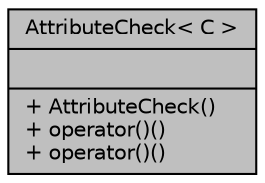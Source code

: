 digraph "AttributeCheck&lt; C &gt;"
{
 // INTERACTIVE_SVG=YES
 // LATEX_PDF_SIZE
  edge [fontname="Helvetica",fontsize="10",labelfontname="Helvetica",labelfontsize="10"];
  node [fontname="Helvetica",fontsize="10",shape=record];
  Node1 [label="{AttributeCheck\< C \>\n||+ AttributeCheck()\l+ operator()()\l+ operator()()\l}",height=0.2,width=0.4,color="black", fillcolor="grey75", style="filled", fontcolor="black",tooltip="Predicatum, which determines if an item in an array has a specific attribute."];
}

